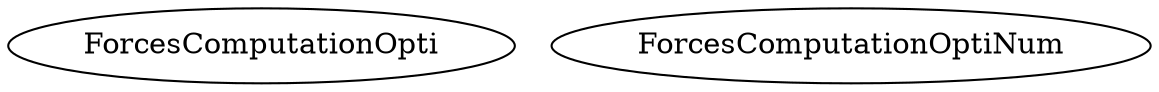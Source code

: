 /* Created by mdot for Matlab */
digraph m2html {

  ForcesComputationOpti [URL="ForcesComputationOpti.html"];
  ForcesComputationOptiNum [URL="ForcesComputationOptiNum.html"];
}